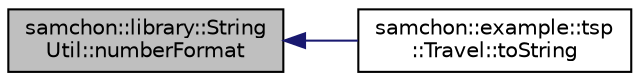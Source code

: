 digraph "samchon::library::StringUtil::numberFormat"
{
  edge [fontname="Helvetica",fontsize="10",labelfontname="Helvetica",labelfontsize="10"];
  node [fontname="Helvetica",fontsize="10",shape=record];
  rankdir="LR";
  Node1 [label="samchon::library::String\lUtil::numberFormat",height=0.2,width=0.4,color="black", fillcolor="grey75", style="filled", fontcolor="black"];
  Node1 -> Node2 [dir="back",color="midnightblue",fontsize="10",style="solid",fontname="Helvetica"];
  Node2 [label="samchon::example::tsp\l::Travel::toString",height=0.2,width=0.4,color="black", fillcolor="white", style="filled",URL="$db/dd4/classsamchon_1_1example_1_1tsp_1_1Travel.html#a5fb0c4703e54fd8df541b8345a369ac5",tooltip="Convert the Travel to String. "];
}

